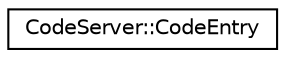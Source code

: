 digraph "Graphical Class Hierarchy"
{
  edge [fontname="Helvetica",fontsize="10",labelfontname="Helvetica",labelfontsize="10"];
  node [fontname="Helvetica",fontsize="10",shape=record];
  rankdir="LR";
  Node1 [label="CodeServer::CodeEntry",height=0.2,width=0.4,color="black", fillcolor="white", style="filled",URL="$classRNReplicaNet_1_1RNLobby_1_1CodeServer_1_1CodeEntry.html"];
}

